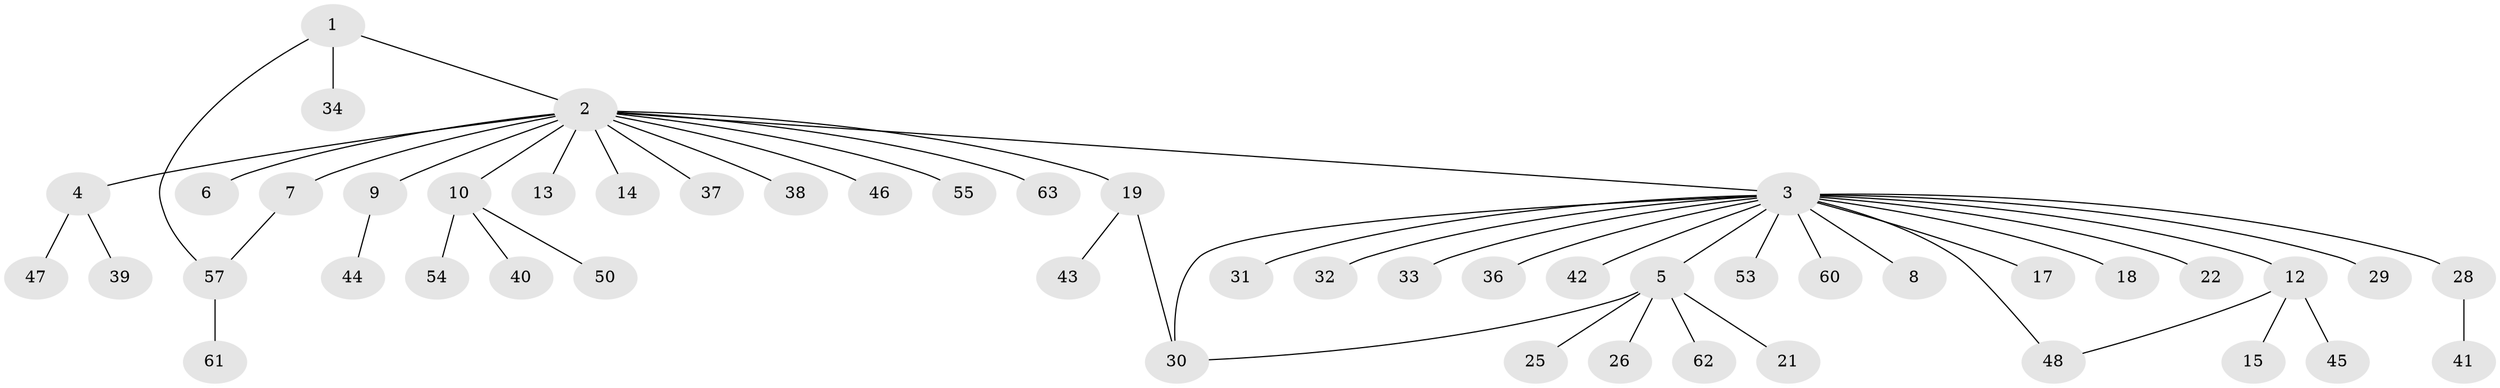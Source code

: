 // Generated by graph-tools (version 1.1) at 2025/23/03/03/25 07:23:55]
// undirected, 50 vertices, 53 edges
graph export_dot {
graph [start="1"]
  node [color=gray90,style=filled];
  1 [super="+49"];
  2 [super="+59"];
  3 [super="+27"];
  4 [super="+11"];
  5 [super="+20"];
  6;
  7 [super="+23"];
  8;
  9 [super="+24"];
  10 [super="+16"];
  12 [super="+35"];
  13;
  14;
  15;
  17;
  18;
  19;
  21;
  22;
  25;
  26;
  28;
  29;
  30 [super="+52"];
  31 [super="+56"];
  32;
  33;
  34;
  36;
  37;
  38;
  39;
  40;
  41 [super="+51"];
  42;
  43;
  44;
  45;
  46;
  47;
  48;
  50;
  53;
  54;
  55;
  57 [super="+58"];
  60;
  61;
  62;
  63;
  1 -- 2;
  1 -- 34;
  1 -- 57;
  2 -- 3;
  2 -- 4;
  2 -- 6;
  2 -- 7 [weight=2];
  2 -- 9;
  2 -- 10;
  2 -- 13;
  2 -- 14;
  2 -- 19;
  2 -- 37;
  2 -- 38;
  2 -- 46;
  2 -- 55;
  2 -- 63;
  3 -- 5;
  3 -- 8;
  3 -- 12;
  3 -- 17;
  3 -- 18;
  3 -- 22;
  3 -- 28;
  3 -- 29;
  3 -- 30;
  3 -- 31;
  3 -- 32;
  3 -- 36;
  3 -- 42;
  3 -- 48;
  3 -- 60;
  3 -- 33;
  3 -- 53;
  4 -- 39;
  4 -- 47;
  5 -- 21;
  5 -- 25;
  5 -- 30;
  5 -- 62;
  5 -- 26;
  7 -- 57;
  9 -- 44;
  10 -- 50;
  10 -- 54;
  10 -- 40;
  12 -- 15;
  12 -- 45;
  12 -- 48;
  19 -- 30;
  19 -- 43;
  28 -- 41;
  57 -- 61;
}
